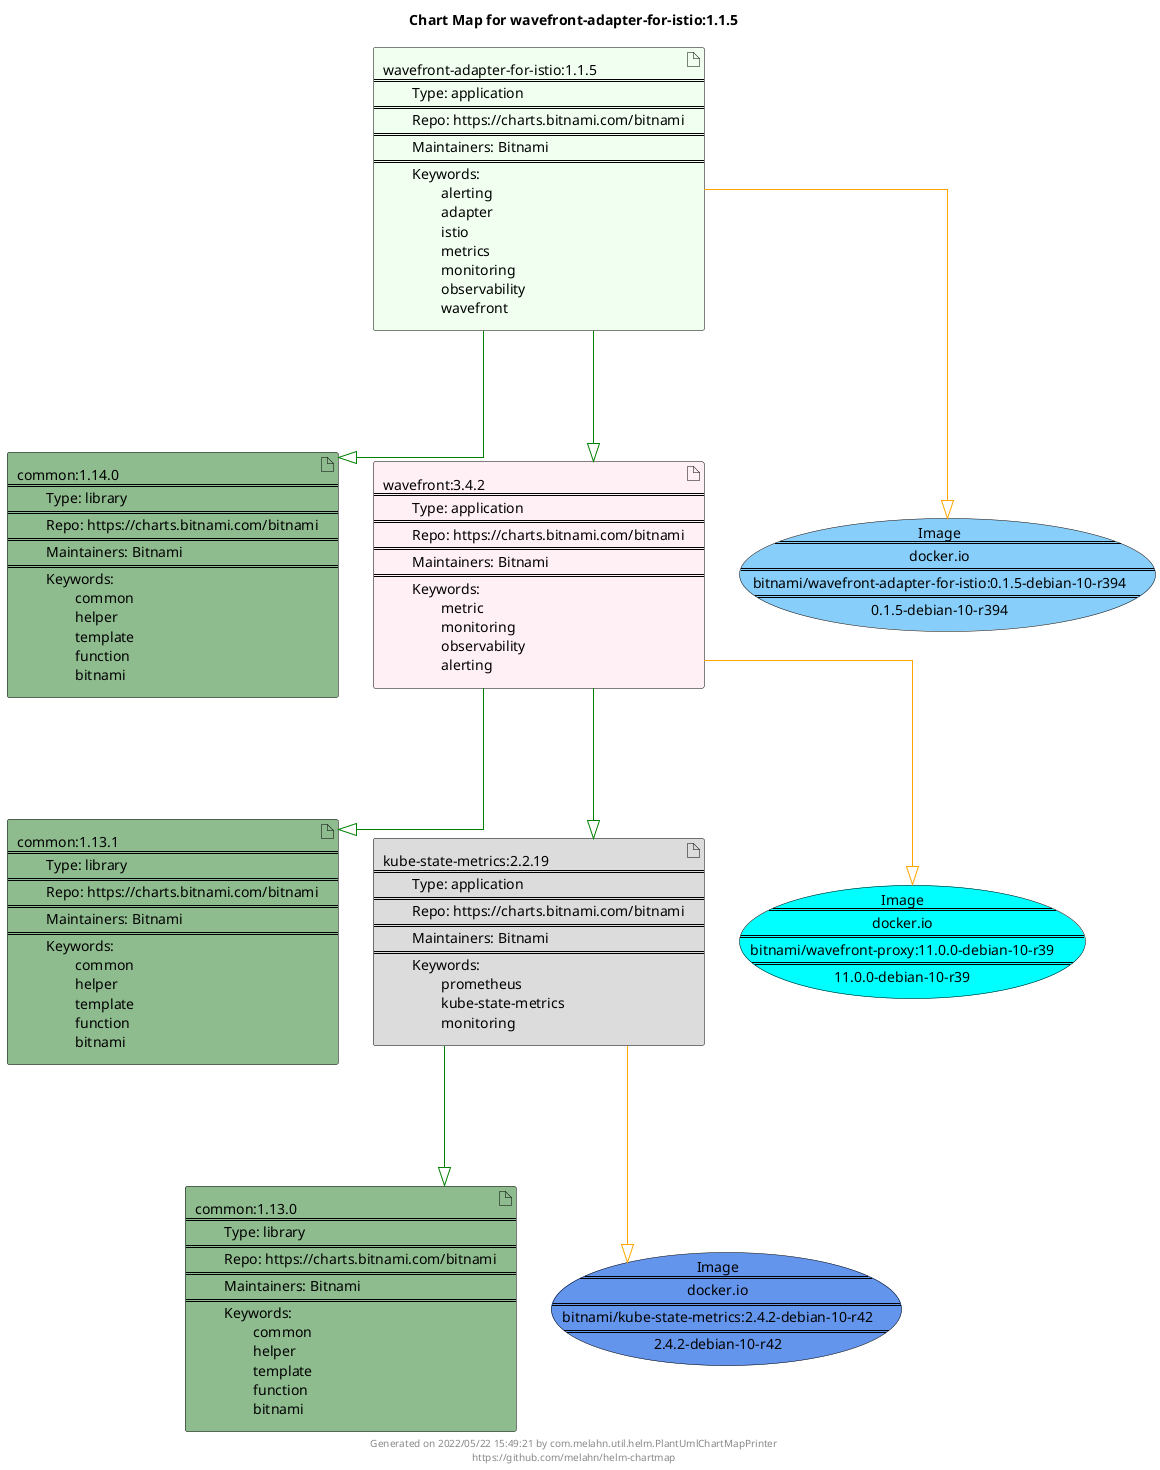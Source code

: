 @startuml
skinparam linetype ortho
skinparam backgroundColor white
skinparam usecaseBorderColor black
skinparam usecaseArrowColor LightSlateGray
skinparam artifactBorderColor black
skinparam artifactArrowColor LightSlateGray

title Chart Map for wavefront-adapter-for-istio:1.1.5

'There are 6 referenced Helm Charts
artifact "common:1.13.1\n====\n\tType: library\n====\n\tRepo: https://charts.bitnami.com/bitnami\n====\n\tMaintainers: Bitnami\n====\n\tKeywords: \n\t\tcommon\n\t\thelper\n\t\ttemplate\n\t\tfunction\n\t\tbitnami" as common_1_13_1 #DarkSeaGreen
artifact "common:1.13.0\n====\n\tType: library\n====\n\tRepo: https://charts.bitnami.com/bitnami\n====\n\tMaintainers: Bitnami\n====\n\tKeywords: \n\t\tcommon\n\t\thelper\n\t\ttemplate\n\t\tfunction\n\t\tbitnami" as common_1_13_0 #DarkSeaGreen
artifact "wavefront-adapter-for-istio:1.1.5\n====\n\tType: application\n====\n\tRepo: https://charts.bitnami.com/bitnami\n====\n\tMaintainers: Bitnami\n====\n\tKeywords: \n\t\talerting\n\t\tadapter\n\t\tistio\n\t\tmetrics\n\t\tmonitoring\n\t\tobservability\n\t\twavefront" as wavefront_adapter_for_istio_1_1_5 #HoneyDew
artifact "kube-state-metrics:2.2.19\n====\n\tType: application\n====\n\tRepo: https://charts.bitnami.com/bitnami\n====\n\tMaintainers: Bitnami\n====\n\tKeywords: \n\t\tprometheus\n\t\tkube-state-metrics\n\t\tmonitoring" as kube_state_metrics_2_2_19 #Gainsboro
artifact "common:1.14.0\n====\n\tType: library\n====\n\tRepo: https://charts.bitnami.com/bitnami\n====\n\tMaintainers: Bitnami\n====\n\tKeywords: \n\t\tcommon\n\t\thelper\n\t\ttemplate\n\t\tfunction\n\t\tbitnami" as common_1_14_0 #DarkSeaGreen
artifact "wavefront:3.4.2\n====\n\tType: application\n====\n\tRepo: https://charts.bitnami.com/bitnami\n====\n\tMaintainers: Bitnami\n====\n\tKeywords: \n\t\tmetric\n\t\tmonitoring\n\t\tobservability\n\t\talerting" as wavefront_3_4_2 #LavenderBlush

'There are 3 referenced Docker Images
usecase "Image\n====\ndocker.io\n====\nbitnami/wavefront-proxy:11.0.0-debian-10-r39\n====\n11.0.0-debian-10-r39" as docker_io_bitnami_wavefront_proxy_11_0_0_debian_10_r39 #Cyan
usecase "Image\n====\ndocker.io\n====\nbitnami/wavefront-adapter-for-istio:0.1.5-debian-10-r394\n====\n0.1.5-debian-10-r394" as docker_io_bitnami_wavefront_adapter_for_istio_0_1_5_debian_10_r394 #LightSkyBlue
usecase "Image\n====\ndocker.io\n====\nbitnami/kube-state-metrics:2.4.2-debian-10-r42\n====\n2.4.2-debian-10-r42" as docker_io_bitnami_kube_state_metrics_2_4_2_debian_10_r42 #CornflowerBlue

'Chart Dependencies
wavefront_adapter_for_istio_1_1_5--[#green]-|>common_1_14_0
wavefront_adapter_for_istio_1_1_5--[#green]-|>wavefront_3_4_2
wavefront_3_4_2--[#green]-|>kube_state_metrics_2_2_19
kube_state_metrics_2_2_19--[#green]-|>common_1_13_0
wavefront_3_4_2--[#green]-|>common_1_13_1
wavefront_adapter_for_istio_1_1_5--[#orange]-|>docker_io_bitnami_wavefront_adapter_for_istio_0_1_5_debian_10_r394
kube_state_metrics_2_2_19--[#orange]-|>docker_io_bitnami_kube_state_metrics_2_4_2_debian_10_r42
wavefront_3_4_2--[#orange]-|>docker_io_bitnami_wavefront_proxy_11_0_0_debian_10_r39

center footer Generated on 2022/05/22 15:49:21 by com.melahn.util.helm.PlantUmlChartMapPrinter\nhttps://github.com/melahn/helm-chartmap
@enduml
